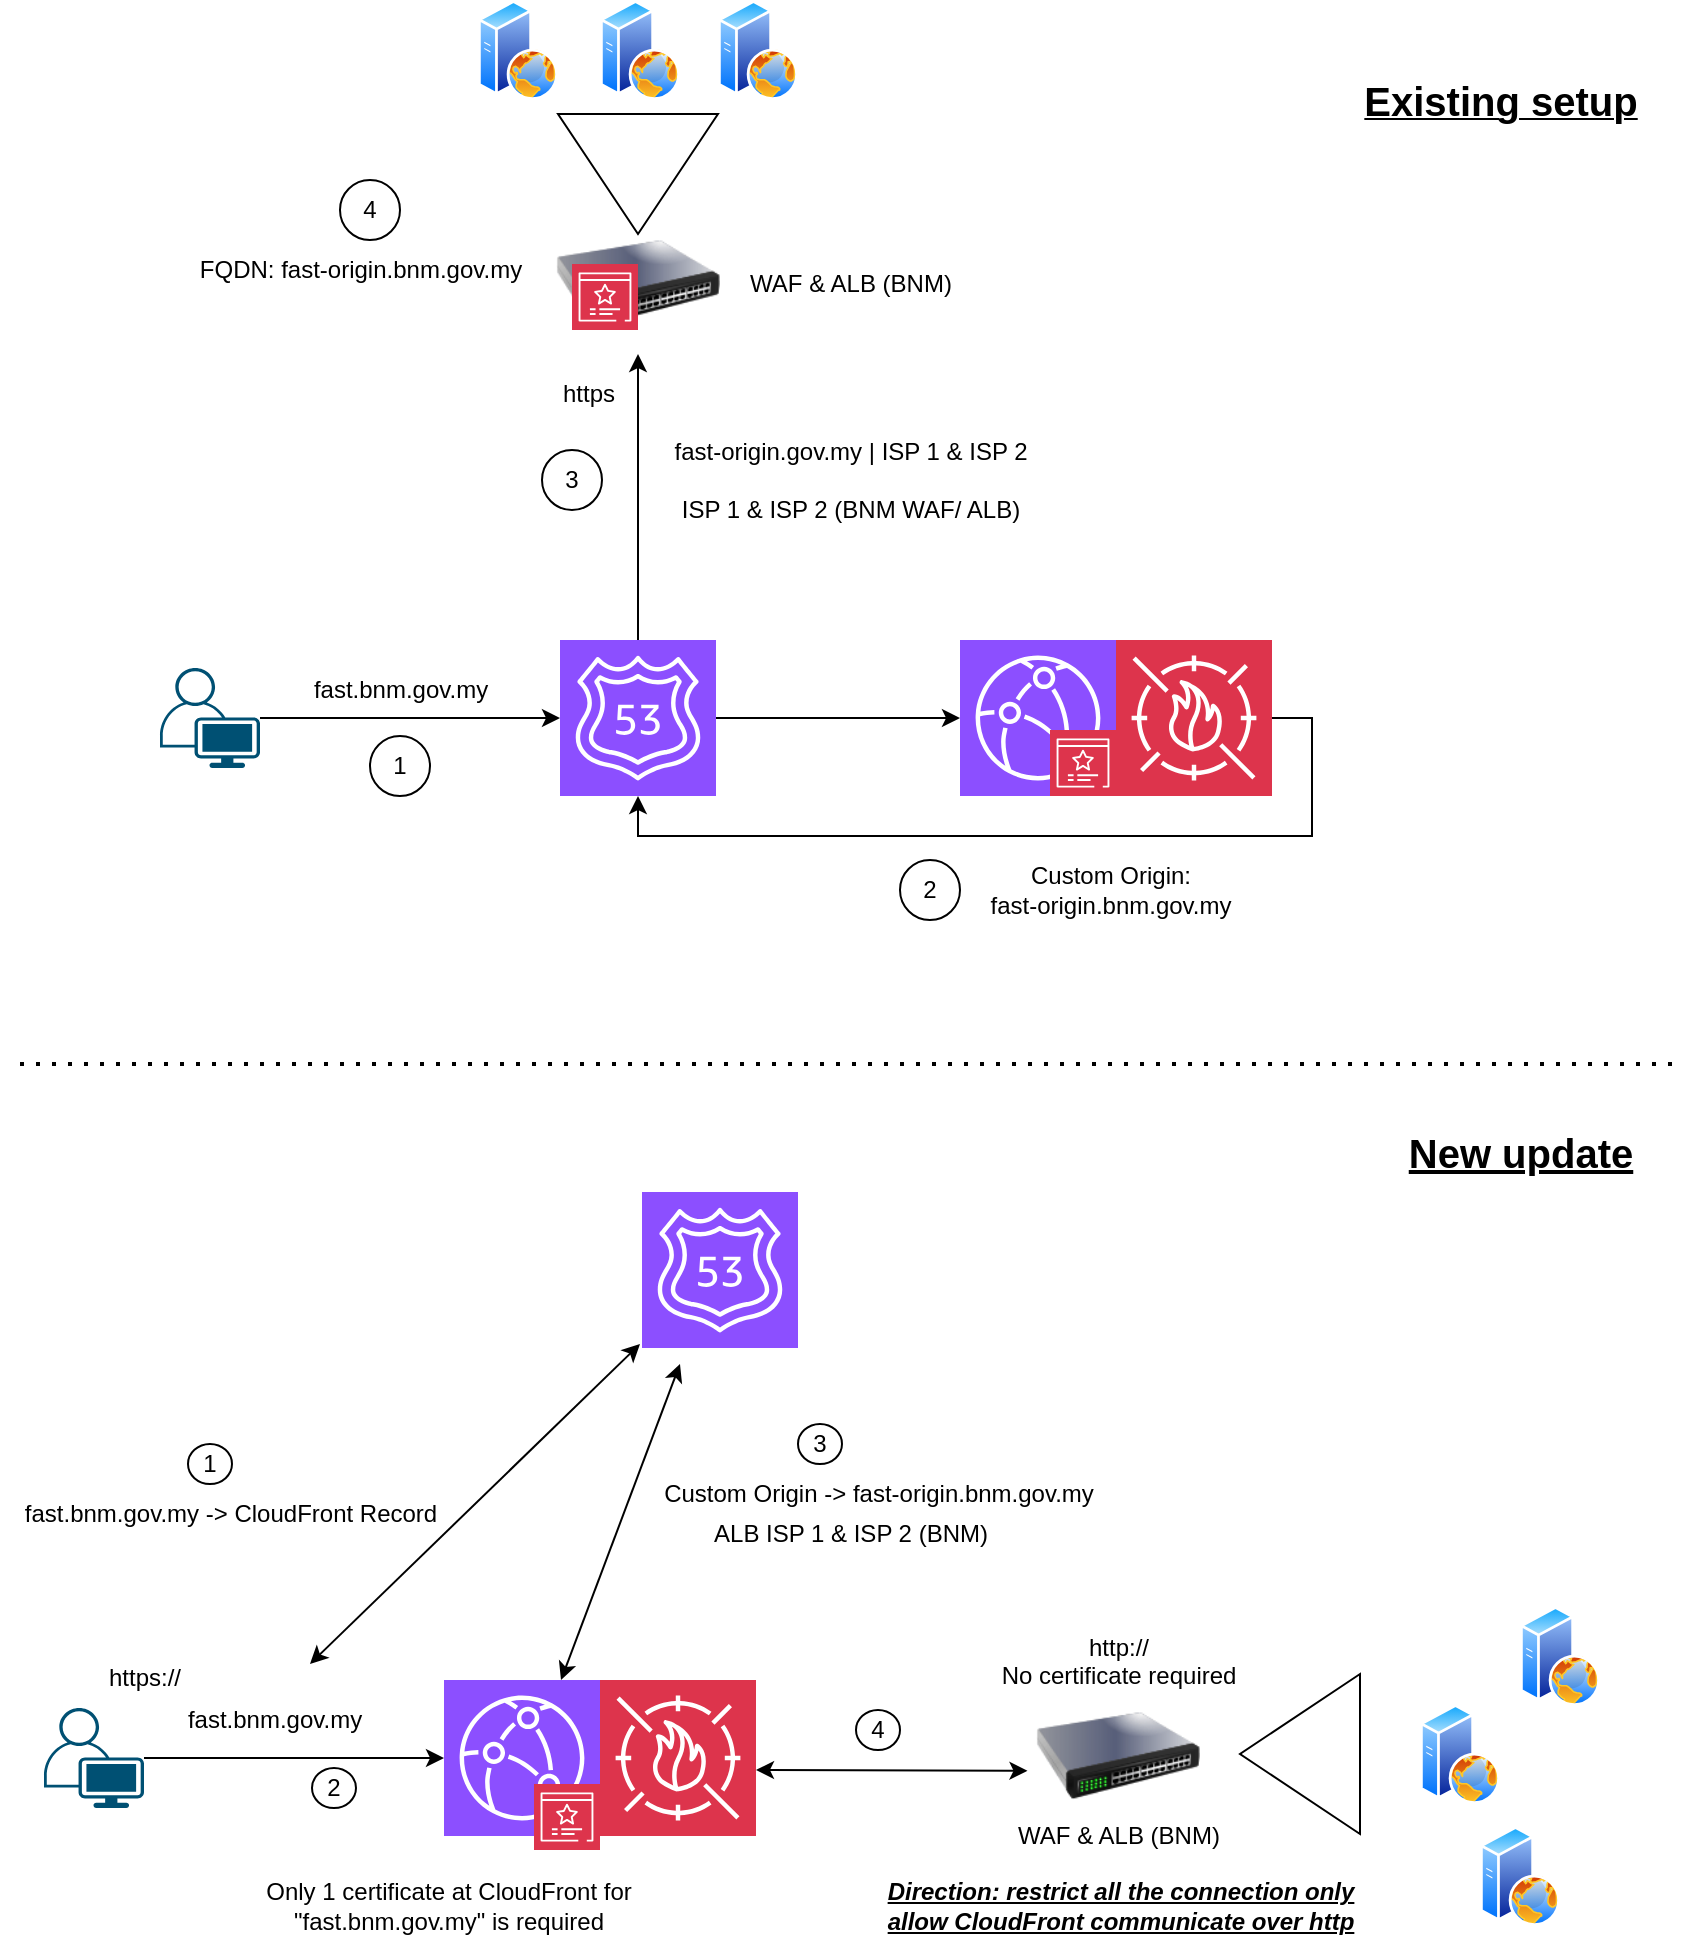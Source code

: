 <mxfile version="22.1.21" type="github">
  <diagram name="Page-1" id="U_xuJ-hQydTFbC9t58jh">
    <mxGraphModel dx="989" dy="499" grid="1" gridSize="10" guides="1" tooltips="1" connect="1" arrows="1" fold="1" page="1" pageScale="1" pageWidth="850" pageHeight="1100" math="0" shadow="0">
      <root>
        <mxCell id="0" />
        <mxCell id="1" parent="0" />
        <mxCell id="0SC08fXxSFEZPIBnkhzN-6" style="edgeStyle=orthogonalEdgeStyle;rounded=0;orthogonalLoop=1;jettySize=auto;html=1;" edge="1" parent="1" source="0SC08fXxSFEZPIBnkhzN-4">
          <mxGeometry relative="1" as="geometry">
            <mxPoint x="222" y="887" as="targetPoint" />
          </mxGeometry>
        </mxCell>
        <mxCell id="0SC08fXxSFEZPIBnkhzN-4" value="" style="points=[[0.35,0,0],[0.98,0.51,0],[1,0.71,0],[0.67,1,0],[0,0.795,0],[0,0.65,0]];verticalLabelPosition=bottom;sketch=0;html=1;verticalAlign=top;aspect=fixed;align=center;pointerEvents=1;shape=mxgraph.cisco19.user;fillColor=#005073;strokeColor=none;" vertex="1" parent="1">
          <mxGeometry x="22" y="862" width="50" height="50" as="geometry" />
        </mxCell>
        <mxCell id="0SC08fXxSFEZPIBnkhzN-7" value="" style="sketch=0;points=[[0,0,0],[0.25,0,0],[0.5,0,0],[0.75,0,0],[1,0,0],[0,1,0],[0.25,1,0],[0.5,1,0],[0.75,1,0],[1,1,0],[0,0.25,0],[0,0.5,0],[0,0.75,0],[1,0.25,0],[1,0.5,0],[1,0.75,0]];outlineConnect=0;fontColor=#232F3E;fillColor=#8C4FFF;strokeColor=#ffffff;dashed=0;verticalLabelPosition=bottom;verticalAlign=top;align=center;html=1;fontSize=12;fontStyle=0;aspect=fixed;shape=mxgraph.aws4.resourceIcon;resIcon=mxgraph.aws4.cloudfront;" vertex="1" parent="1">
          <mxGeometry x="222" y="848" width="78" height="78" as="geometry" />
        </mxCell>
        <mxCell id="0SC08fXxSFEZPIBnkhzN-12" value="" style="image;html=1;image=img/lib/clip_art/networking/Switch_128x128.png" vertex="1" parent="1">
          <mxGeometry x="518" y="851" width="82" height="70" as="geometry" />
        </mxCell>
        <mxCell id="0SC08fXxSFEZPIBnkhzN-13" value="" style="sketch=0;points=[[0,0,0],[0.25,0,0],[0.5,0,0],[0.75,0,0],[1,0,0],[0,1,0],[0.25,1,0],[0.5,1,0],[0.75,1,0],[1,1,0],[0,0.25,0],[0,0.5,0],[0,0.75,0],[1,0.25,0],[1,0.5,0],[1,0.75,0]];outlineConnect=0;fontColor=#232F3E;fillColor=#DD344C;strokeColor=#ffffff;dashed=0;verticalLabelPosition=bottom;verticalAlign=top;align=center;html=1;fontSize=12;fontStyle=0;aspect=fixed;shape=mxgraph.aws4.resourceIcon;resIcon=mxgraph.aws4.waf;" vertex="1" parent="1">
          <mxGeometry x="300" y="848" width="78" height="78" as="geometry" />
        </mxCell>
        <mxCell id="0SC08fXxSFEZPIBnkhzN-17" value="" style="endArrow=none;dashed=1;html=1;dashPattern=1 3;strokeWidth=2;rounded=0;" edge="1" parent="1">
          <mxGeometry width="50" height="50" relative="1" as="geometry">
            <mxPoint x="10" y="540" as="sourcePoint" />
            <mxPoint x="840" y="540" as="targetPoint" />
          </mxGeometry>
        </mxCell>
        <mxCell id="0SC08fXxSFEZPIBnkhzN-18" style="edgeStyle=orthogonalEdgeStyle;rounded=0;orthogonalLoop=1;jettySize=auto;html=1;exitX=0.5;exitY=0;exitDx=0;exitDy=0;exitPerimeter=0;" edge="1" parent="1" source="0SC08fXxSFEZPIBnkhzN-19" target="0SC08fXxSFEZPIBnkhzN-27">
          <mxGeometry relative="1" as="geometry" />
        </mxCell>
        <mxCell id="0SC08fXxSFEZPIBnkhzN-19" value="" style="sketch=0;points=[[0,0,0],[0.25,0,0],[0.5,0,0],[0.75,0,0],[1,0,0],[0,1,0],[0.25,1,0],[0.5,1,0],[0.75,1,0],[1,1,0],[0,0.25,0],[0,0.5,0],[0,0.75,0],[1,0.25,0],[1,0.5,0],[1,0.75,0]];outlineConnect=0;fontColor=#232F3E;fillColor=#8C4FFF;strokeColor=#ffffff;dashed=0;verticalLabelPosition=bottom;verticalAlign=top;align=center;html=1;fontSize=12;fontStyle=0;aspect=fixed;shape=mxgraph.aws4.resourceIcon;resIcon=mxgraph.aws4.route_53;" vertex="1" parent="1">
          <mxGeometry x="280" y="328" width="78" height="78" as="geometry" />
        </mxCell>
        <mxCell id="0SC08fXxSFEZPIBnkhzN-20" value="fast.bnm.gov.my" style="text;html=1;align=center;verticalAlign=middle;resizable=0;points=[];autosize=1;strokeColor=none;fillColor=none;" vertex="1" parent="1">
          <mxGeometry x="145" y="338" width="110" height="30" as="geometry" />
        </mxCell>
        <mxCell id="0SC08fXxSFEZPIBnkhzN-21" style="edgeStyle=orthogonalEdgeStyle;rounded=0;orthogonalLoop=1;jettySize=auto;html=1;" edge="1" parent="1" source="0SC08fXxSFEZPIBnkhzN-22" target="0SC08fXxSFEZPIBnkhzN-19">
          <mxGeometry relative="1" as="geometry" />
        </mxCell>
        <mxCell id="0SC08fXxSFEZPIBnkhzN-22" value="" style="points=[[0.35,0,0],[0.98,0.51,0],[1,0.71,0],[0.67,1,0],[0,0.795,0],[0,0.65,0]];verticalLabelPosition=bottom;sketch=0;html=1;verticalAlign=top;aspect=fixed;align=center;pointerEvents=1;shape=mxgraph.cisco19.user;fillColor=#005073;strokeColor=none;" vertex="1" parent="1">
          <mxGeometry x="80" y="342" width="50" height="50" as="geometry" />
        </mxCell>
        <mxCell id="0SC08fXxSFEZPIBnkhzN-23" value="" style="sketch=0;points=[[0,0,0],[0.25,0,0],[0.5,0,0],[0.75,0,0],[1,0,0],[0,1,0],[0.25,1,0],[0.5,1,0],[0.75,1,0],[1,1,0],[0,0.25,0],[0,0.5,0],[0,0.75,0],[1,0.25,0],[1,0.5,0],[1,0.75,0]];outlineConnect=0;fontColor=#232F3E;fillColor=#8C4FFF;strokeColor=#ffffff;dashed=0;verticalLabelPosition=bottom;verticalAlign=top;align=center;html=1;fontSize=12;fontStyle=0;aspect=fixed;shape=mxgraph.aws4.resourceIcon;resIcon=mxgraph.aws4.cloudfront;" vertex="1" parent="1">
          <mxGeometry x="480" y="328" width="78" height="78" as="geometry" />
        </mxCell>
        <mxCell id="0SC08fXxSFEZPIBnkhzN-24" style="edgeStyle=orthogonalEdgeStyle;rounded=0;orthogonalLoop=1;jettySize=auto;html=1;entryX=0;entryY=0.5;entryDx=0;entryDy=0;entryPerimeter=0;" edge="1" parent="1" source="0SC08fXxSFEZPIBnkhzN-19" target="0SC08fXxSFEZPIBnkhzN-23">
          <mxGeometry relative="1" as="geometry" />
        </mxCell>
        <mxCell id="0SC08fXxSFEZPIBnkhzN-25" value="Custom Origin: &lt;br&gt;fast-origin.bnm.gov.my" style="text;html=1;align=center;verticalAlign=middle;resizable=0;points=[];autosize=1;strokeColor=none;fillColor=none;" vertex="1" parent="1">
          <mxGeometry x="485" y="433" width="140" height="40" as="geometry" />
        </mxCell>
        <mxCell id="0SC08fXxSFEZPIBnkhzN-26" value="fast-origin.gov.my | ISP 1 &amp;amp; ISP 2&lt;br&gt;&lt;br&gt;ISP 1 &amp;amp; ISP 2 (BNM WAF/ ALB)" style="text;html=1;align=center;verticalAlign=middle;resizable=0;points=[];autosize=1;strokeColor=none;fillColor=none;" vertex="1" parent="1">
          <mxGeometry x="325" y="218" width="200" height="60" as="geometry" />
        </mxCell>
        <mxCell id="0SC08fXxSFEZPIBnkhzN-27" value="" style="image;html=1;image=img/lib/clip_art/networking/Switch_128x128.png" vertex="1" parent="1">
          <mxGeometry x="278" y="115" width="82" height="70" as="geometry" />
        </mxCell>
        <mxCell id="0SC08fXxSFEZPIBnkhzN-28" value="" style="sketch=0;points=[[0,0,0],[0.25,0,0],[0.5,0,0],[0.75,0,0],[1,0,0],[0,1,0],[0.25,1,0],[0.5,1,0],[0.75,1,0],[1,1,0],[0,0.25,0],[0,0.5,0],[0,0.75,0],[1,0.25,0],[1,0.5,0],[1,0.75,0]];outlineConnect=0;fontColor=#232F3E;fillColor=#DD344C;strokeColor=#ffffff;dashed=0;verticalLabelPosition=bottom;verticalAlign=top;align=center;html=1;fontSize=12;fontStyle=0;aspect=fixed;shape=mxgraph.aws4.resourceIcon;resIcon=mxgraph.aws4.waf;" vertex="1" parent="1">
          <mxGeometry x="558" y="328" width="78" height="78" as="geometry" />
        </mxCell>
        <mxCell id="0SC08fXxSFEZPIBnkhzN-29" style="edgeStyle=orthogonalEdgeStyle;rounded=0;orthogonalLoop=1;jettySize=auto;html=1;exitX=1;exitY=0.5;exitDx=0;exitDy=0;exitPerimeter=0;entryX=0.5;entryY=1;entryDx=0;entryDy=0;entryPerimeter=0;" edge="1" parent="1" source="0SC08fXxSFEZPIBnkhzN-28" target="0SC08fXxSFEZPIBnkhzN-19">
          <mxGeometry relative="1" as="geometry" />
        </mxCell>
        <mxCell id="0SC08fXxSFEZPIBnkhzN-30" value="FQDN: fast-origin.bnm.gov.my" style="text;html=1;align=center;verticalAlign=middle;resizable=0;points=[];autosize=1;strokeColor=none;fillColor=none;" vertex="1" parent="1">
          <mxGeometry x="90" y="128" width="180" height="30" as="geometry" />
        </mxCell>
        <mxCell id="0SC08fXxSFEZPIBnkhzN-31" value="&lt;b&gt;&lt;u&gt;&lt;font style=&quot;font-size: 20px;&quot;&gt;Existing setup&lt;/font&gt;&lt;/u&gt;&lt;/b&gt;" style="text;html=1;align=center;verticalAlign=middle;resizable=0;points=[];autosize=1;strokeColor=none;fillColor=none;" vertex="1" parent="1">
          <mxGeometry x="670" y="38" width="160" height="40" as="geometry" />
        </mxCell>
        <mxCell id="0SC08fXxSFEZPIBnkhzN-32" value="&lt;div style=&quot;font-size: 20px;&quot;&gt;New update&lt;/div&gt;" style="text;html=1;align=center;verticalAlign=middle;resizable=0;points=[];autosize=1;strokeColor=none;fillColor=none;fontStyle=5;fontSize=20;" vertex="1" parent="1">
          <mxGeometry x="690" y="564" width="140" height="40" as="geometry" />
        </mxCell>
        <mxCell id="0SC08fXxSFEZPIBnkhzN-34" value="WAF &amp;amp; ALB (BNM)" style="text;html=1;align=center;verticalAlign=middle;resizable=0;points=[];autosize=1;strokeColor=none;fillColor=none;" vertex="1" parent="1">
          <mxGeometry x="360" y="135" width="130" height="30" as="geometry" />
        </mxCell>
        <mxCell id="0SC08fXxSFEZPIBnkhzN-35" value="WAF &amp;amp; ALB (BNM)" style="text;html=1;align=center;verticalAlign=middle;resizable=0;points=[];autosize=1;strokeColor=none;fillColor=none;" vertex="1" parent="1">
          <mxGeometry x="494" y="911" width="130" height="30" as="geometry" />
        </mxCell>
        <mxCell id="0SC08fXxSFEZPIBnkhzN-36" value="" style="image;aspect=fixed;perimeter=ellipsePerimeter;html=1;align=center;shadow=0;dashed=0;spacingTop=3;image=img/lib/active_directory/web_server.svg;" vertex="1" parent="1">
          <mxGeometry x="710" y="860" width="40" height="50" as="geometry" />
        </mxCell>
        <mxCell id="0SC08fXxSFEZPIBnkhzN-38" value="" style="image;aspect=fixed;perimeter=ellipsePerimeter;html=1;align=center;shadow=0;dashed=0;spacingTop=3;image=img/lib/active_directory/web_server.svg;" vertex="1" parent="1">
          <mxGeometry x="760" y="811" width="40" height="50" as="geometry" />
        </mxCell>
        <mxCell id="0SC08fXxSFEZPIBnkhzN-39" value="" style="image;aspect=fixed;perimeter=ellipsePerimeter;html=1;align=center;shadow=0;dashed=0;spacingTop=3;image=img/lib/active_directory/web_server.svg;fontStyle=1" vertex="1" parent="1">
          <mxGeometry x="740" y="921" width="40" height="50" as="geometry" />
        </mxCell>
        <mxCell id="0SC08fXxSFEZPIBnkhzN-40" value="" style="image;aspect=fixed;perimeter=ellipsePerimeter;html=1;align=center;shadow=0;dashed=0;spacingTop=3;image=img/lib/active_directory/web_server.svg;" vertex="1" parent="1">
          <mxGeometry x="239" y="8" width="40" height="50" as="geometry" />
        </mxCell>
        <mxCell id="0SC08fXxSFEZPIBnkhzN-41" value="" style="image;aspect=fixed;perimeter=ellipsePerimeter;html=1;align=center;shadow=0;dashed=0;spacingTop=3;image=img/lib/active_directory/web_server.svg;" vertex="1" parent="1">
          <mxGeometry x="300" y="8" width="40" height="50" as="geometry" />
        </mxCell>
        <mxCell id="0SC08fXxSFEZPIBnkhzN-42" value="" style="image;aspect=fixed;perimeter=ellipsePerimeter;html=1;align=center;shadow=0;dashed=0;spacingTop=3;image=img/lib/active_directory/web_server.svg;fontStyle=1" vertex="1" parent="1">
          <mxGeometry x="359" y="8" width="40" height="50" as="geometry" />
        </mxCell>
        <mxCell id="0SC08fXxSFEZPIBnkhzN-43" value="1" style="ellipse;whiteSpace=wrap;html=1;" vertex="1" parent="1">
          <mxGeometry x="94" y="730" width="22" height="20" as="geometry" />
        </mxCell>
        <mxCell id="0SC08fXxSFEZPIBnkhzN-48" value="1" style="ellipse;whiteSpace=wrap;html=1;" vertex="1" parent="1">
          <mxGeometry x="185" y="376" width="30" height="30" as="geometry" />
        </mxCell>
        <mxCell id="0SC08fXxSFEZPIBnkhzN-49" value="2" style="ellipse;whiteSpace=wrap;html=1;" vertex="1" parent="1">
          <mxGeometry x="450" y="438" width="30" height="30" as="geometry" />
        </mxCell>
        <mxCell id="0SC08fXxSFEZPIBnkhzN-51" value="3" style="ellipse;whiteSpace=wrap;html=1;" vertex="1" parent="1">
          <mxGeometry x="271" y="233" width="30" height="30" as="geometry" />
        </mxCell>
        <mxCell id="0SC08fXxSFEZPIBnkhzN-52" value="4" style="ellipse;whiteSpace=wrap;html=1;" vertex="1" parent="1">
          <mxGeometry x="170" y="98" width="30" height="30" as="geometry" />
        </mxCell>
        <mxCell id="0SC08fXxSFEZPIBnkhzN-54" value="" style="triangle;whiteSpace=wrap;html=1;rotation=90;fillColor=none;" vertex="1" parent="1">
          <mxGeometry x="289" y="55" width="60" height="80" as="geometry" />
        </mxCell>
        <mxCell id="0SC08fXxSFEZPIBnkhzN-55" value="" style="triangle;whiteSpace=wrap;html=1;rotation=-180;fillColor=none;" vertex="1" parent="1">
          <mxGeometry x="620" y="845" width="60" height="80" as="geometry" />
        </mxCell>
        <mxCell id="0SC08fXxSFEZPIBnkhzN-56" value="http://" style="text;html=1;align=center;verticalAlign=middle;resizable=0;points=[];autosize=1;strokeColor=none;fillColor=none;" vertex="1" parent="1">
          <mxGeometry x="534" y="817" width="50" height="30" as="geometry" />
        </mxCell>
        <mxCell id="0SC08fXxSFEZPIBnkhzN-58" value="&lt;i&gt;&lt;b&gt;&lt;u&gt;Direction: restrict all the connection only&lt;br&gt;allow CloudFront communicate over http&lt;br&gt;&lt;/u&gt;&lt;/b&gt;&lt;/i&gt;" style="text;html=1;align=center;verticalAlign=middle;resizable=0;points=[];autosize=1;strokeColor=none;fillColor=none;" vertex="1" parent="1">
          <mxGeometry x="430" y="941" width="260" height="40" as="geometry" />
        </mxCell>
        <mxCell id="0SC08fXxSFEZPIBnkhzN-59" value="No certificate required" style="text;html=1;align=center;verticalAlign=middle;resizable=0;points=[];autosize=1;strokeColor=none;fillColor=none;" vertex="1" parent="1">
          <mxGeometry x="489" y="831" width="140" height="30" as="geometry" />
        </mxCell>
        <mxCell id="0SC08fXxSFEZPIBnkhzN-60" value="fast.bnm.gov.my" style="text;html=1;align=center;verticalAlign=middle;resizable=0;points=[];autosize=1;strokeColor=none;fillColor=none;" vertex="1" parent="1">
          <mxGeometry x="82" y="853" width="110" height="30" as="geometry" />
        </mxCell>
        <mxCell id="0SC08fXxSFEZPIBnkhzN-61" value="" style="sketch=0;points=[[0,0,0],[0.25,0,0],[0.5,0,0],[0.75,0,0],[1,0,0],[0,1,0],[0.25,1,0],[0.5,1,0],[0.75,1,0],[1,1,0],[0,0.25,0],[0,0.5,0],[0,0.75,0],[1,0.25,0],[1,0.5,0],[1,0.75,0]];outlineConnect=0;fontColor=#232F3E;fillColor=#DD344C;strokeColor=#ffffff;dashed=0;verticalLabelPosition=bottom;verticalAlign=top;align=center;html=1;fontSize=12;fontStyle=0;aspect=fixed;shape=mxgraph.aws4.resourceIcon;resIcon=mxgraph.aws4.certificate_manager_3;" vertex="1" parent="1">
          <mxGeometry x="267" y="900" width="33" height="33" as="geometry" />
        </mxCell>
        <mxCell id="0SC08fXxSFEZPIBnkhzN-62" value="https://" style="text;html=1;align=center;verticalAlign=middle;resizable=0;points=[];autosize=1;strokeColor=none;fillColor=none;" vertex="1" parent="1">
          <mxGeometry x="42" y="832" width="60" height="30" as="geometry" />
        </mxCell>
        <mxCell id="0SC08fXxSFEZPIBnkhzN-74" value="" style="sketch=0;points=[[0,0,0],[0.25,0,0],[0.5,0,0],[0.75,0,0],[1,0,0],[0,1,0],[0.25,1,0],[0.5,1,0],[0.75,1,0],[1,1,0],[0,0.25,0],[0,0.5,0],[0,0.75,0],[1,0.25,0],[1,0.5,0],[1,0.75,0]];outlineConnect=0;fontColor=#232F3E;fillColor=#8C4FFF;strokeColor=#ffffff;dashed=0;verticalLabelPosition=bottom;verticalAlign=top;align=center;html=1;fontSize=12;fontStyle=0;aspect=fixed;shape=mxgraph.aws4.resourceIcon;resIcon=mxgraph.aws4.route_53;" vertex="1" parent="1">
          <mxGeometry x="321" y="604" width="78" height="78" as="geometry" />
        </mxCell>
        <mxCell id="0SC08fXxSFEZPIBnkhzN-76" value="fast.bnm.gov.my -&amp;gt; CloudFront Record" style="text;html=1;align=center;verticalAlign=middle;resizable=0;points=[];autosize=1;strokeColor=none;fillColor=none;" vertex="1" parent="1">
          <mxGeometry y="750" width="230" height="30" as="geometry" />
        </mxCell>
        <mxCell id="0SC08fXxSFEZPIBnkhzN-80" value="" style="endArrow=classic;startArrow=classic;html=1;rounded=0;" edge="1" parent="1">
          <mxGeometry width="50" height="50" relative="1" as="geometry">
            <mxPoint x="155" y="840" as="sourcePoint" />
            <mxPoint x="320" y="680" as="targetPoint" />
          </mxGeometry>
        </mxCell>
        <mxCell id="0SC08fXxSFEZPIBnkhzN-81" value="" style="endArrow=classic;startArrow=classic;html=1;rounded=0;exitX=0.75;exitY=0;exitDx=0;exitDy=0;exitPerimeter=0;" edge="1" parent="1" source="0SC08fXxSFEZPIBnkhzN-7">
          <mxGeometry width="50" height="50" relative="1" as="geometry">
            <mxPoint x="185" y="853" as="sourcePoint" />
            <mxPoint x="340" y="690" as="targetPoint" />
          </mxGeometry>
        </mxCell>
        <mxCell id="0SC08fXxSFEZPIBnkhzN-83" value="" style="endArrow=classic;startArrow=classic;html=1;rounded=0;entryX=-0.052;entryY=0.606;entryDx=0;entryDy=0;entryPerimeter=0;" edge="1" parent="1" target="0SC08fXxSFEZPIBnkhzN-12">
          <mxGeometry width="50" height="50" relative="1" as="geometry">
            <mxPoint x="378" y="893" as="sourcePoint" />
            <mxPoint x="428" y="843" as="targetPoint" />
          </mxGeometry>
        </mxCell>
        <mxCell id="0SC08fXxSFEZPIBnkhzN-84" value="Custom Origin -&amp;gt; fast-origin.bnm.gov.my" style="text;html=1;align=center;verticalAlign=middle;resizable=0;points=[];autosize=1;strokeColor=none;fillColor=none;" vertex="1" parent="1">
          <mxGeometry x="319" y="740" width="240" height="30" as="geometry" />
        </mxCell>
        <mxCell id="0SC08fXxSFEZPIBnkhzN-85" value="2" style="ellipse;whiteSpace=wrap;html=1;" vertex="1" parent="1">
          <mxGeometry x="156" y="892" width="22" height="20" as="geometry" />
        </mxCell>
        <mxCell id="0SC08fXxSFEZPIBnkhzN-86" value="ALB ISP 1 &amp;amp; ISP 2 (BNM)" style="text;html=1;align=center;verticalAlign=middle;resizable=0;points=[];autosize=1;strokeColor=none;fillColor=none;" vertex="1" parent="1">
          <mxGeometry x="345" y="760" width="160" height="30" as="geometry" />
        </mxCell>
        <mxCell id="0SC08fXxSFEZPIBnkhzN-91" value="3" style="ellipse;whiteSpace=wrap;html=1;" vertex="1" parent="1">
          <mxGeometry x="399" y="720" width="22" height="20" as="geometry" />
        </mxCell>
        <mxCell id="0SC08fXxSFEZPIBnkhzN-93" value="4" style="ellipse;whiteSpace=wrap;html=1;" vertex="1" parent="1">
          <mxGeometry x="428" y="863" width="22" height="20" as="geometry" />
        </mxCell>
        <mxCell id="0SC08fXxSFEZPIBnkhzN-95" value="&lt;div&gt;Only 1 certificate at CloudFront for &lt;br&gt;&quot;fast.bnm.gov.my&quot; is required&lt;/div&gt;" style="text;html=1;align=center;verticalAlign=middle;resizable=0;points=[];autosize=1;strokeColor=none;fillColor=none;" vertex="1" parent="1">
          <mxGeometry x="119" y="941" width="210" height="40" as="geometry" />
        </mxCell>
        <mxCell id="0SC08fXxSFEZPIBnkhzN-96" value="" style="sketch=0;points=[[0,0,0],[0.25,0,0],[0.5,0,0],[0.75,0,0],[1,0,0],[0,1,0],[0.25,1,0],[0.5,1,0],[0.75,1,0],[1,1,0],[0,0.25,0],[0,0.5,0],[0,0.75,0],[1,0.25,0],[1,0.5,0],[1,0.75,0]];outlineConnect=0;fontColor=#232F3E;fillColor=#DD344C;strokeColor=#ffffff;dashed=0;verticalLabelPosition=bottom;verticalAlign=top;align=center;html=1;fontSize=12;fontStyle=0;aspect=fixed;shape=mxgraph.aws4.resourceIcon;resIcon=mxgraph.aws4.certificate_manager_3;" vertex="1" parent="1">
          <mxGeometry x="525" y="373" width="33" height="33" as="geometry" />
        </mxCell>
        <mxCell id="0SC08fXxSFEZPIBnkhzN-97" value="" style="sketch=0;points=[[0,0,0],[0.25,0,0],[0.5,0,0],[0.75,0,0],[1,0,0],[0,1,0],[0.25,1,0],[0.5,1,0],[0.75,1,0],[1,1,0],[0,0.25,0],[0,0.5,0],[0,0.75,0],[1,0.25,0],[1,0.5,0],[1,0.75,0]];outlineConnect=0;fontColor=#232F3E;fillColor=#DD344C;strokeColor=#ffffff;dashed=0;verticalLabelPosition=bottom;verticalAlign=top;align=center;html=1;fontSize=12;fontStyle=0;aspect=fixed;shape=mxgraph.aws4.resourceIcon;resIcon=mxgraph.aws4.certificate_manager_3;" vertex="1" parent="1">
          <mxGeometry x="286" y="140" width="33" height="33" as="geometry" />
        </mxCell>
        <mxCell id="0SC08fXxSFEZPIBnkhzN-98" value="https" style="text;html=1;align=center;verticalAlign=middle;resizable=0;points=[];autosize=1;strokeColor=none;fillColor=none;" vertex="1" parent="1">
          <mxGeometry x="269" y="190" width="50" height="30" as="geometry" />
        </mxCell>
      </root>
    </mxGraphModel>
  </diagram>
</mxfile>
